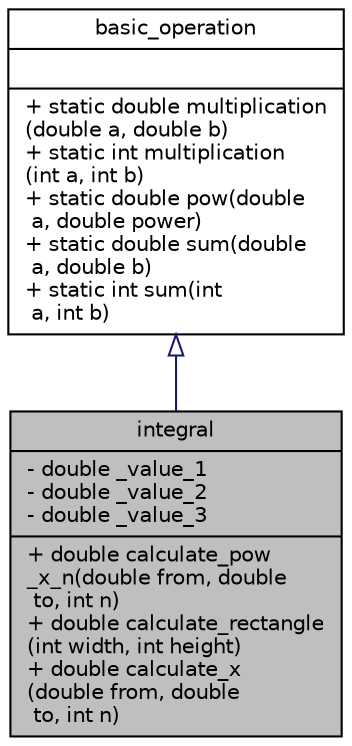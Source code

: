 digraph "integral"
{
 // LATEX_PDF_SIZE
  edge [fontname="Helvetica",fontsize="10",labelfontname="Helvetica",labelfontsize="10"];
  node [fontname="Helvetica",fontsize="10",shape=record];
  Node1 [label="{integral\n|- double _value_1\l- double _value_2\l- double _value_3\l|+ double calculate_pow\l_x_n(double from, double\l to, int n)\l+ double calculate_rectangle\l(int width, int height)\l+ double calculate_x\l(double from, double\l to, int n)\l}",height=0.2,width=0.4,color="black", fillcolor="grey75", style="filled", fontcolor="black",tooltip=" "];
  Node2 -> Node1 [dir="back",color="midnightblue",fontsize="10",style="solid",arrowtail="onormal",fontname="Helvetica"];
  Node2 [label="{basic_operation\n||+ static double multiplication\l(double a, double b)\l+ static int multiplication\l(int a, int b)\l+ static double pow(double\l a, double power)\l+ static double sum(double\l a, double b)\l+ static int sum(int\l a, int b)\l}",height=0.2,width=0.4,color="black", fillcolor="white", style="filled",URL="$classcom_1_1calculator_1_1app_1_1method_1_1basic__operation.html",tooltip=" "];
}
